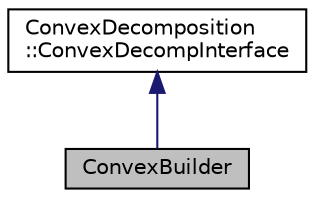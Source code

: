 digraph "ConvexBuilder"
{
  edge [fontname="Helvetica",fontsize="10",labelfontname="Helvetica",labelfontsize="10"];
  node [fontname="Helvetica",fontsize="10",shape=record];
  Node1 [label="ConvexBuilder",height=0.2,width=0.4,color="black", fillcolor="grey75", style="filled", fontcolor="black"];
  Node2 -> Node1 [dir="back",color="midnightblue",fontsize="10",style="solid"];
  Node2 [label="ConvexDecomposition\l::ConvexDecompInterface",height=0.2,width=0.4,color="black", fillcolor="white", style="filled",URL="$class_convex_decomposition_1_1_convex_decomp_interface.html"];
}
